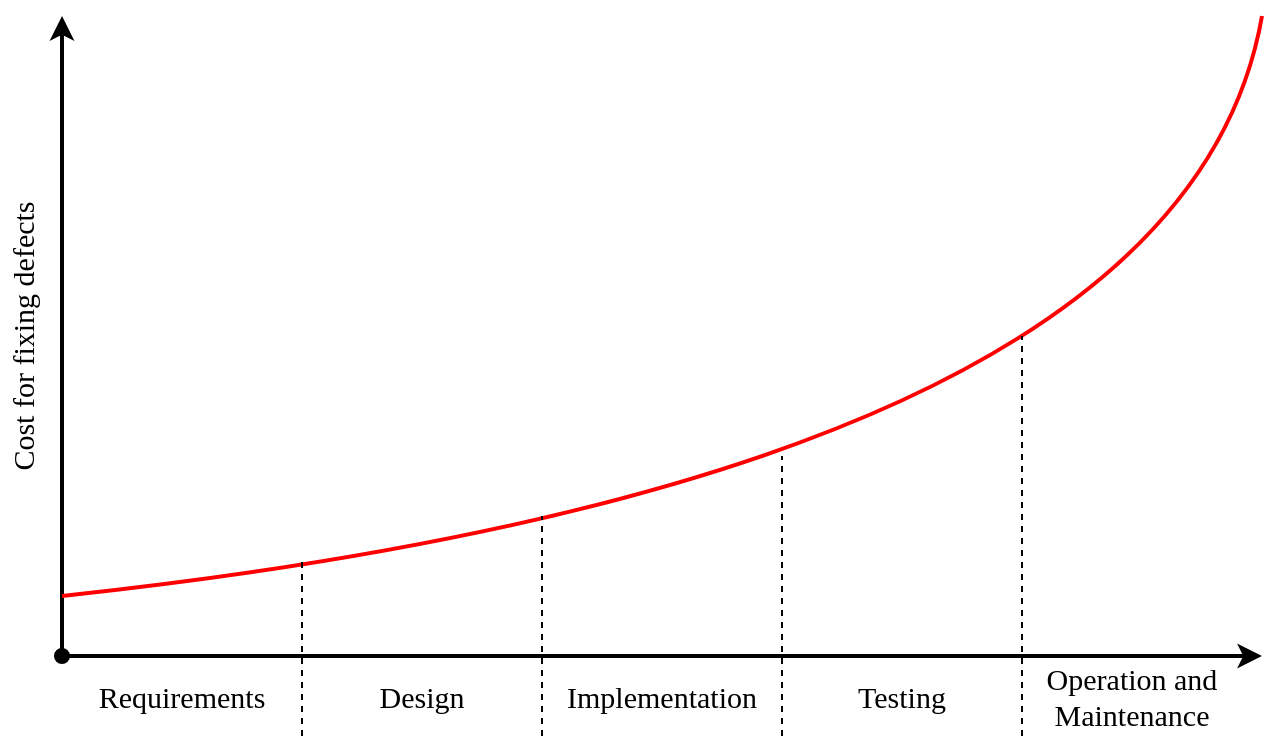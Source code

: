 <mxfile version="12.1.0" type="device" pages="1"><diagram id="QP3_z7o7e7xu30t-lKxP" name="Page-1"><mxGraphModel dx="1072" dy="815" grid="1" gridSize="10" guides="1" tooltips="1" connect="1" arrows="1" fold="1" page="1" pageScale="1" pageWidth="850" pageHeight="1100" math="0" shadow="0"><root><mxCell id="0"/><mxCell id="1" parent="0"/><mxCell id="lF5o9yCVAl5KJKJpYBtS-1" value="" style="endArrow=classic;html=1;strokeWidth=2;fontFamily=Times New Roman;" parent="1" edge="1"><mxGeometry width="50" height="50" relative="1" as="geometry"><mxPoint x="80" y="520" as="sourcePoint"/><mxPoint x="80" y="200" as="targetPoint"/></mxGeometry></mxCell><mxCell id="lF5o9yCVAl5KJKJpYBtS-2" value="" style="endArrow=classic;html=1;strokeWidth=2;startArrow=oval;startFill=1;fontFamily=Times New Roman;" parent="1" edge="1"><mxGeometry width="50" height="50" relative="1" as="geometry"><mxPoint x="80" y="520" as="sourcePoint"/><mxPoint x="680" y="520" as="targetPoint"/></mxGeometry></mxCell><mxCell id="lF5o9yCVAl5KJKJpYBtS-5" value="" style="endArrow=none;html=1;curved=1;endFill=0;strokeWidth=2;strokeColor=#FF0000;fontFamily=Times New Roman;" parent="1" edge="1"><mxGeometry width="50" height="50" relative="1" as="geometry"><mxPoint x="80" y="490" as="sourcePoint"/><mxPoint x="680" y="200" as="targetPoint"/><Array as="points"><mxPoint x="640" y="430"/></Array></mxGeometry></mxCell><mxCell id="lF5o9yCVAl5KJKJpYBtS-10" value="Cost for fixing defects" style="text;html=1;strokeColor=none;fillColor=none;align=center;verticalAlign=middle;whiteSpace=wrap;rounded=0;rotation=-90;fontFamily=Times New Roman;fontSize=15;" parent="1" vertex="1"><mxGeometry x="-20" y="350" width="160" height="20" as="geometry"/></mxCell><mxCell id="lF5o9yCVAl5KJKJpYBtS-12" value="Requirements" style="text;html=1;strokeColor=none;fillColor=none;align=center;verticalAlign=middle;whiteSpace=wrap;rounded=0;fontFamily=Times New Roman;fontSize=15;" parent="1" vertex="1"><mxGeometry x="120" y="530" width="40" height="20" as="geometry"/></mxCell><mxCell id="lF5o9yCVAl5KJKJpYBtS-13" value="Design" style="text;html=1;strokeColor=none;fillColor=none;align=center;verticalAlign=middle;whiteSpace=wrap;rounded=0;fontFamily=Times New Roman;fontSize=15;" parent="1" vertex="1"><mxGeometry x="240" y="530" width="40" height="20" as="geometry"/></mxCell><mxCell id="lF5o9yCVAl5KJKJpYBtS-14" value="Implementation" style="text;html=1;strokeColor=none;fillColor=none;align=center;verticalAlign=middle;whiteSpace=wrap;rounded=0;fontFamily=Times New Roman;fontSize=15;" parent="1" vertex="1"><mxGeometry x="360" y="530" width="40" height="20" as="geometry"/></mxCell><mxCell id="lF5o9yCVAl5KJKJpYBtS-15" value="Testing" style="text;html=1;strokeColor=none;fillColor=none;align=center;verticalAlign=middle;whiteSpace=wrap;rounded=0;fontFamily=Times New Roman;fontSize=15;" parent="1" vertex="1"><mxGeometry x="480" y="530" width="40" height="20" as="geometry"/></mxCell><mxCell id="lF5o9yCVAl5KJKJpYBtS-16" value="Operation and Maintenance" style="text;html=1;strokeColor=none;fillColor=none;align=center;verticalAlign=middle;whiteSpace=wrap;rounded=0;fontFamily=Times New Roman;fontSize=15;" parent="1" vertex="1"><mxGeometry x="570" y="530" width="90" height="20" as="geometry"/></mxCell><mxCell id="lF5o9yCVAl5KJKJpYBtS-18" value="" style="endArrow=none;dashed=1;html=1;strokeColor=none;strokeWidth=2;fontFamily=Times New Roman;" parent="1" edge="1"><mxGeometry width="50" height="50" relative="1" as="geometry"><mxPoint x="200" y="560" as="sourcePoint"/><mxPoint x="200" y="480" as="targetPoint"/></mxGeometry></mxCell><mxCell id="lF5o9yCVAl5KJKJpYBtS-19" value="" style="endArrow=none;dashed=1;html=1;strokeColor=#000000;strokeWidth=1;fontFamily=Times New Roman;" parent="1" edge="1"><mxGeometry width="50" height="50" relative="1" as="geometry"><mxPoint x="200" y="560" as="sourcePoint"/><mxPoint x="200" y="470" as="targetPoint"/></mxGeometry></mxCell><mxCell id="lF5o9yCVAl5KJKJpYBtS-20" value="" style="endArrow=none;dashed=1;html=1;strokeColor=#000000;strokeWidth=1;fontFamily=Times New Roman;" parent="1" edge="1"><mxGeometry width="50" height="50" relative="1" as="geometry"><mxPoint x="320" y="560" as="sourcePoint"/><mxPoint x="320" y="450" as="targetPoint"/></mxGeometry></mxCell><mxCell id="lF5o9yCVAl5KJKJpYBtS-22" value="" style="endArrow=none;dashed=1;html=1;strokeColor=#000000;strokeWidth=1;fontFamily=Times New Roman;" parent="1" edge="1"><mxGeometry width="50" height="50" relative="1" as="geometry"><mxPoint x="560" y="560" as="sourcePoint"/><mxPoint x="560" y="360" as="targetPoint"/></mxGeometry></mxCell><mxCell id="lF5o9yCVAl5KJKJpYBtS-23" value="" style="endArrow=none;dashed=1;html=1;strokeColor=#000000;strokeWidth=1;fontFamily=Times New Roman;" parent="1" edge="1"><mxGeometry width="50" height="50" relative="1" as="geometry"><mxPoint x="440" y="560" as="sourcePoint"/><mxPoint x="440" y="420" as="targetPoint"/></mxGeometry></mxCell></root></mxGraphModel></diagram></mxfile>